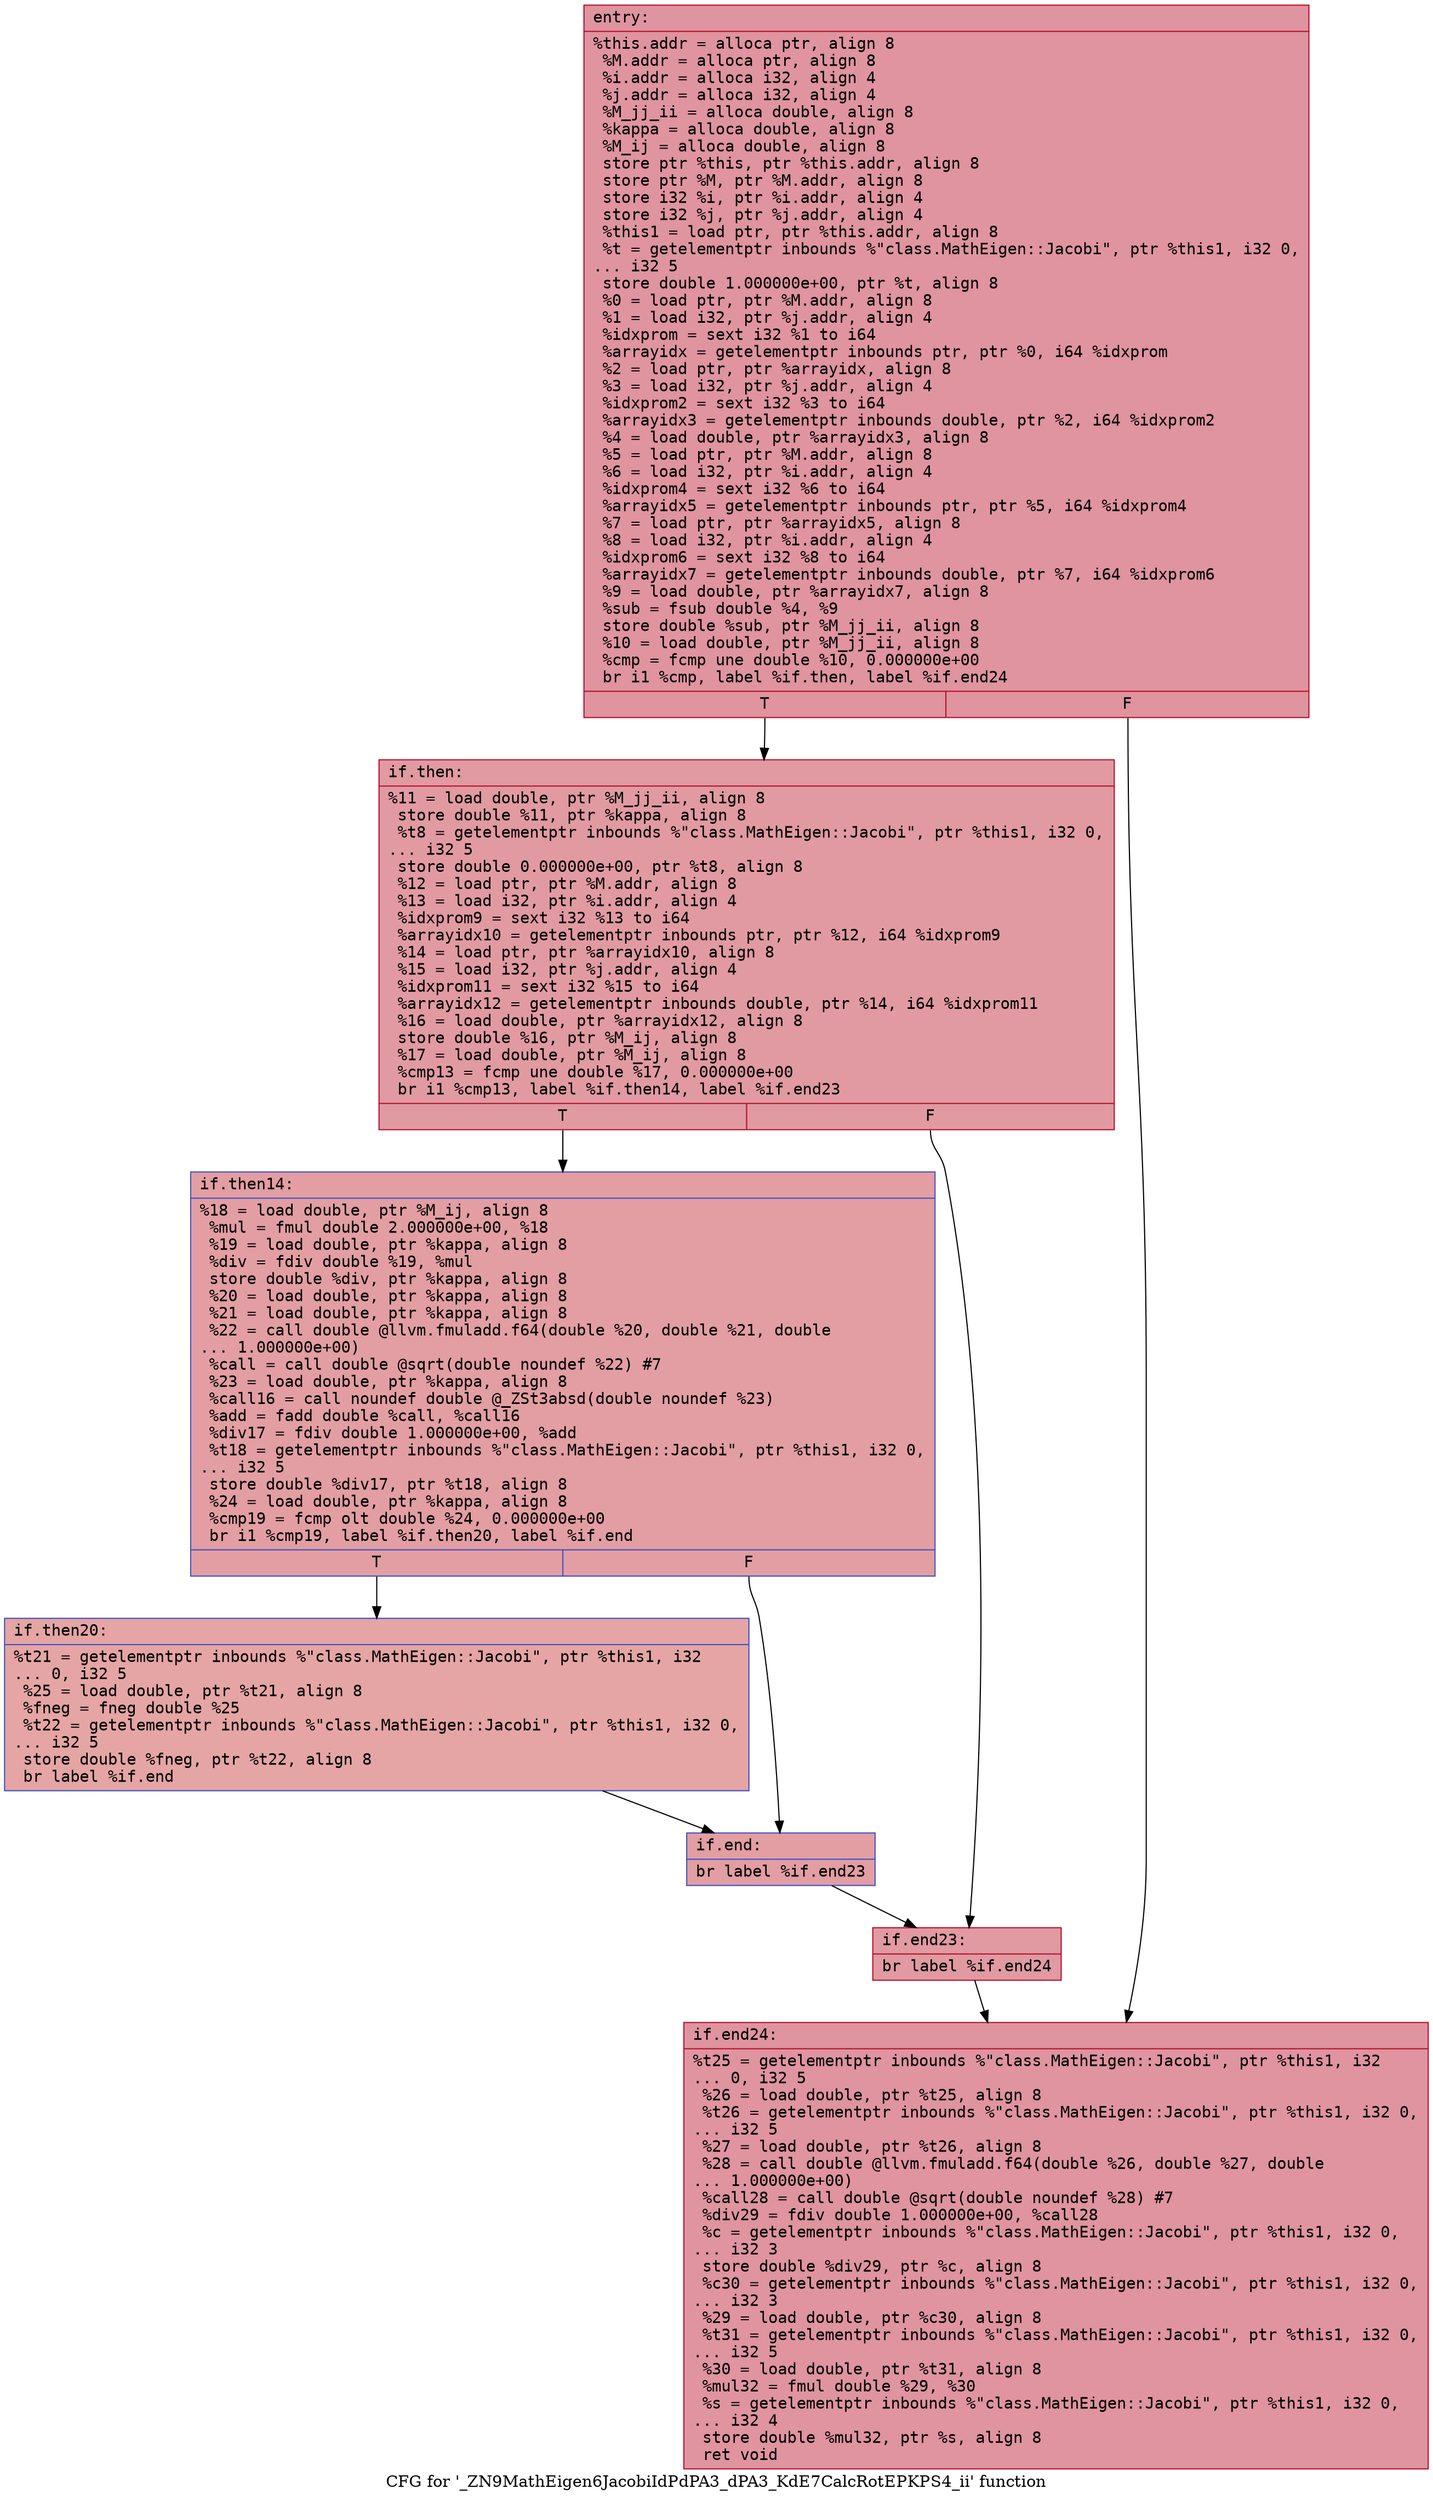 digraph "CFG for '_ZN9MathEigen6JacobiIdPdPA3_dPA3_KdE7CalcRotEPKPS4_ii' function" {
	label="CFG for '_ZN9MathEigen6JacobiIdPdPA3_dPA3_KdE7CalcRotEPKPS4_ii' function";

	Node0x56009245b5f0 [shape=record,color="#b70d28ff", style=filled, fillcolor="#b70d2870" fontname="Courier",label="{entry:\l|  %this.addr = alloca ptr, align 8\l  %M.addr = alloca ptr, align 8\l  %i.addr = alloca i32, align 4\l  %j.addr = alloca i32, align 4\l  %M_jj_ii = alloca double, align 8\l  %kappa = alloca double, align 8\l  %M_ij = alloca double, align 8\l  store ptr %this, ptr %this.addr, align 8\l  store ptr %M, ptr %M.addr, align 8\l  store i32 %i, ptr %i.addr, align 4\l  store i32 %j, ptr %j.addr, align 4\l  %this1 = load ptr, ptr %this.addr, align 8\l  %t = getelementptr inbounds %\"class.MathEigen::Jacobi\", ptr %this1, i32 0,\l... i32 5\l  store double 1.000000e+00, ptr %t, align 8\l  %0 = load ptr, ptr %M.addr, align 8\l  %1 = load i32, ptr %j.addr, align 4\l  %idxprom = sext i32 %1 to i64\l  %arrayidx = getelementptr inbounds ptr, ptr %0, i64 %idxprom\l  %2 = load ptr, ptr %arrayidx, align 8\l  %3 = load i32, ptr %j.addr, align 4\l  %idxprom2 = sext i32 %3 to i64\l  %arrayidx3 = getelementptr inbounds double, ptr %2, i64 %idxprom2\l  %4 = load double, ptr %arrayidx3, align 8\l  %5 = load ptr, ptr %M.addr, align 8\l  %6 = load i32, ptr %i.addr, align 4\l  %idxprom4 = sext i32 %6 to i64\l  %arrayidx5 = getelementptr inbounds ptr, ptr %5, i64 %idxprom4\l  %7 = load ptr, ptr %arrayidx5, align 8\l  %8 = load i32, ptr %i.addr, align 4\l  %idxprom6 = sext i32 %8 to i64\l  %arrayidx7 = getelementptr inbounds double, ptr %7, i64 %idxprom6\l  %9 = load double, ptr %arrayidx7, align 8\l  %sub = fsub double %4, %9\l  store double %sub, ptr %M_jj_ii, align 8\l  %10 = load double, ptr %M_jj_ii, align 8\l  %cmp = fcmp une double %10, 0.000000e+00\l  br i1 %cmp, label %if.then, label %if.end24\l|{<s0>T|<s1>F}}"];
	Node0x56009245b5f0:s0 -> Node0x56009245cc90[tooltip="entry -> if.then\nProbability 62.50%" ];
	Node0x56009245b5f0:s1 -> Node0x56009245bd20[tooltip="entry -> if.end24\nProbability 37.50%" ];
	Node0x56009245cc90 [shape=record,color="#b70d28ff", style=filled, fillcolor="#bb1b2c70" fontname="Courier",label="{if.then:\l|  %11 = load double, ptr %M_jj_ii, align 8\l  store double %11, ptr %kappa, align 8\l  %t8 = getelementptr inbounds %\"class.MathEigen::Jacobi\", ptr %this1, i32 0,\l... i32 5\l  store double 0.000000e+00, ptr %t8, align 8\l  %12 = load ptr, ptr %M.addr, align 8\l  %13 = load i32, ptr %i.addr, align 4\l  %idxprom9 = sext i32 %13 to i64\l  %arrayidx10 = getelementptr inbounds ptr, ptr %12, i64 %idxprom9\l  %14 = load ptr, ptr %arrayidx10, align 8\l  %15 = load i32, ptr %j.addr, align 4\l  %idxprom11 = sext i32 %15 to i64\l  %arrayidx12 = getelementptr inbounds double, ptr %14, i64 %idxprom11\l  %16 = load double, ptr %arrayidx12, align 8\l  store double %16, ptr %M_ij, align 8\l  %17 = load double, ptr %M_ij, align 8\l  %cmp13 = fcmp une double %17, 0.000000e+00\l  br i1 %cmp13, label %if.then14, label %if.end23\l|{<s0>T|<s1>F}}"];
	Node0x56009245cc90:s0 -> Node0x56009245d980[tooltip="if.then -> if.then14\nProbability 62.50%" ];
	Node0x56009245cc90:s1 -> Node0x56009245da00[tooltip="if.then -> if.end23\nProbability 37.50%" ];
	Node0x56009245d980 [shape=record,color="#3d50c3ff", style=filled, fillcolor="#be242e70" fontname="Courier",label="{if.then14:\l|  %18 = load double, ptr %M_ij, align 8\l  %mul = fmul double 2.000000e+00, %18\l  %19 = load double, ptr %kappa, align 8\l  %div = fdiv double %19, %mul\l  store double %div, ptr %kappa, align 8\l  %20 = load double, ptr %kappa, align 8\l  %21 = load double, ptr %kappa, align 8\l  %22 = call double @llvm.fmuladd.f64(double %20, double %21, double\l... 1.000000e+00)\l  %call = call double @sqrt(double noundef %22) #7\l  %23 = load double, ptr %kappa, align 8\l  %call16 = call noundef double @_ZSt3absd(double noundef %23)\l  %add = fadd double %call, %call16\l  %div17 = fdiv double 1.000000e+00, %add\l  %t18 = getelementptr inbounds %\"class.MathEigen::Jacobi\", ptr %this1, i32 0,\l... i32 5\l  store double %div17, ptr %t18, align 8\l  %24 = load double, ptr %kappa, align 8\l  %cmp19 = fcmp olt double %24, 0.000000e+00\l  br i1 %cmp19, label %if.then20, label %if.end\l|{<s0>T|<s1>F}}"];
	Node0x56009245d980:s0 -> Node0x56009245e7d0[tooltip="if.then14 -> if.then20\nProbability 50.00%" ];
	Node0x56009245d980:s1 -> Node0x56009245e820[tooltip="if.then14 -> if.end\nProbability 50.00%" ];
	Node0x56009245e7d0 [shape=record,color="#3d50c3ff", style=filled, fillcolor="#c5333470" fontname="Courier",label="{if.then20:\l|  %t21 = getelementptr inbounds %\"class.MathEigen::Jacobi\", ptr %this1, i32\l... 0, i32 5\l  %25 = load double, ptr %t21, align 8\l  %fneg = fneg double %25\l  %t22 = getelementptr inbounds %\"class.MathEigen::Jacobi\", ptr %this1, i32 0,\l... i32 5\l  store double %fneg, ptr %t22, align 8\l  br label %if.end\l}"];
	Node0x56009245e7d0 -> Node0x56009245e820[tooltip="if.then20 -> if.end\nProbability 100.00%" ];
	Node0x56009245e820 [shape=record,color="#3d50c3ff", style=filled, fillcolor="#be242e70" fontname="Courier",label="{if.end:\l|  br label %if.end23\l}"];
	Node0x56009245e820 -> Node0x56009245da00[tooltip="if.end -> if.end23\nProbability 100.00%" ];
	Node0x56009245da00 [shape=record,color="#b70d28ff", style=filled, fillcolor="#bb1b2c70" fontname="Courier",label="{if.end23:\l|  br label %if.end24\l}"];
	Node0x56009245da00 -> Node0x56009245bd20[tooltip="if.end23 -> if.end24\nProbability 100.00%" ];
	Node0x56009245bd20 [shape=record,color="#b70d28ff", style=filled, fillcolor="#b70d2870" fontname="Courier",label="{if.end24:\l|  %t25 = getelementptr inbounds %\"class.MathEigen::Jacobi\", ptr %this1, i32\l... 0, i32 5\l  %26 = load double, ptr %t25, align 8\l  %t26 = getelementptr inbounds %\"class.MathEigen::Jacobi\", ptr %this1, i32 0,\l... i32 5\l  %27 = load double, ptr %t26, align 8\l  %28 = call double @llvm.fmuladd.f64(double %26, double %27, double\l... 1.000000e+00)\l  %call28 = call double @sqrt(double noundef %28) #7\l  %div29 = fdiv double 1.000000e+00, %call28\l  %c = getelementptr inbounds %\"class.MathEigen::Jacobi\", ptr %this1, i32 0,\l... i32 3\l  store double %div29, ptr %c, align 8\l  %c30 = getelementptr inbounds %\"class.MathEigen::Jacobi\", ptr %this1, i32 0,\l... i32 3\l  %29 = load double, ptr %c30, align 8\l  %t31 = getelementptr inbounds %\"class.MathEigen::Jacobi\", ptr %this1, i32 0,\l... i32 5\l  %30 = load double, ptr %t31, align 8\l  %mul32 = fmul double %29, %30\l  %s = getelementptr inbounds %\"class.MathEigen::Jacobi\", ptr %this1, i32 0,\l... i32 4\l  store double %mul32, ptr %s, align 8\l  ret void\l}"];
}

